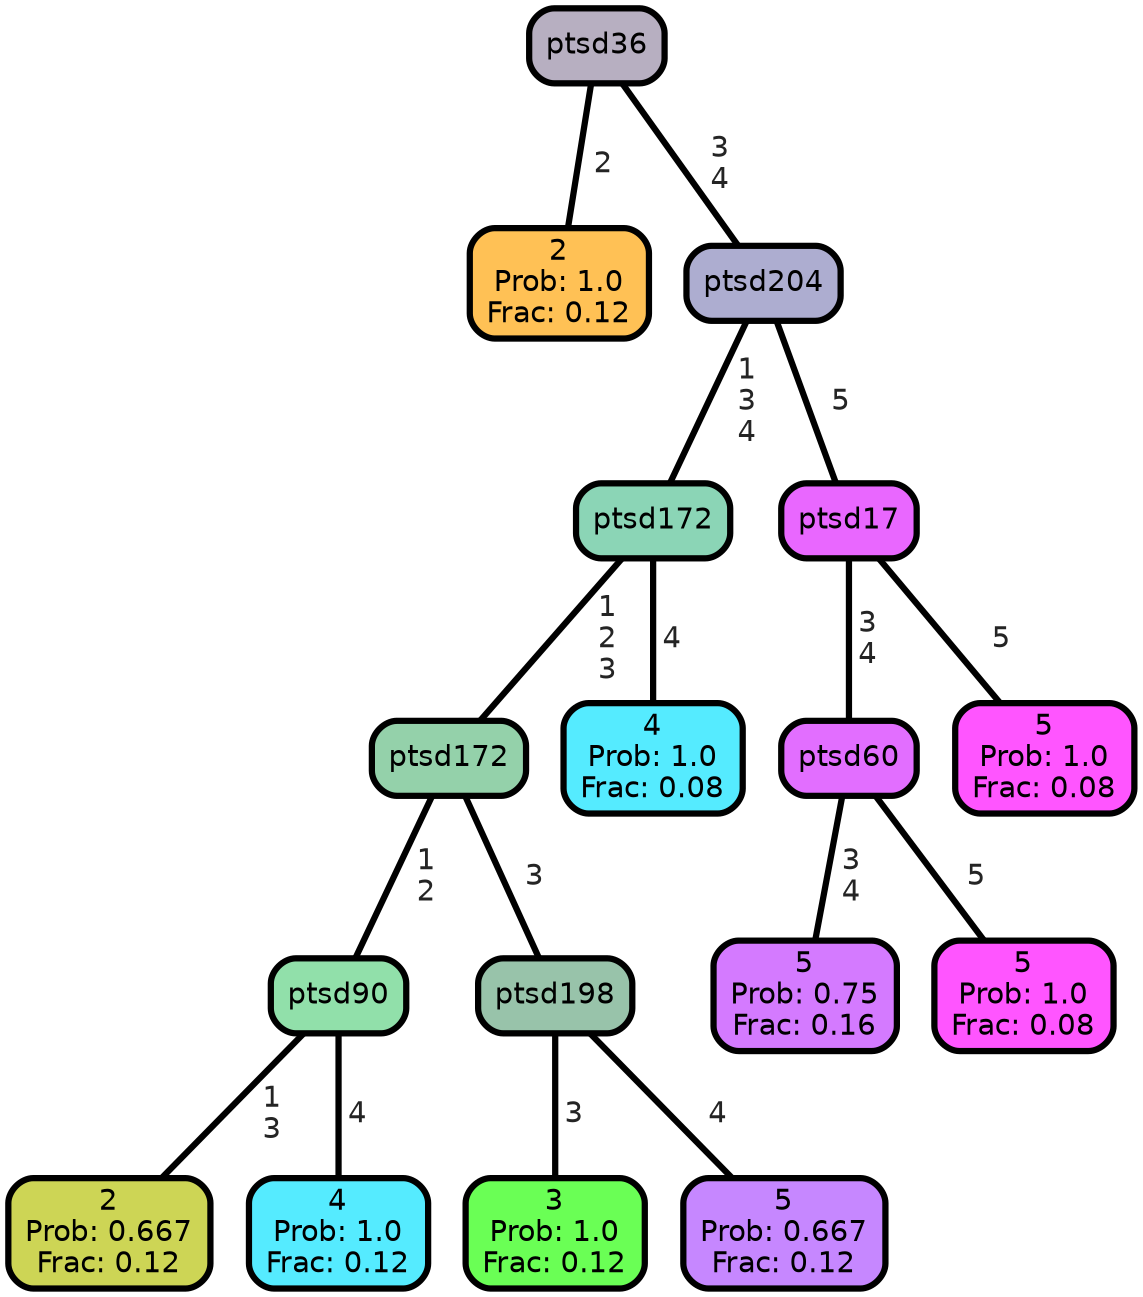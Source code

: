 graph Tree {
node [shape=box, style="filled, rounded",color="black",penwidth="3",fontcolor="black",                 fontname=helvetica] ;
graph [ranksep="0 equally", splines=straight,                 bgcolor=transparent, dpi=200] ;
edge [fontname=helvetica, fontweight=bold,fontcolor=grey14,color=black] ;
0 [label="2
Prob: 1.0
Frac: 0.12", fillcolor="#ffc155"] ;
1 [label="ptsd36", fillcolor="#b7afc1"] ;
2 [label="2
Prob: 0.667
Frac: 0.12", fillcolor="#cdd555"] ;
3 [label="ptsd90", fillcolor="#91e0aa"] ;
4 [label="4
Prob: 1.0
Frac: 0.12", fillcolor="#55ebff"] ;
5 [label="ptsd172", fillcolor="#94d1aa"] ;
6 [label="3
Prob: 1.0
Frac: 0.12", fillcolor="#6aff55"] ;
7 [label="ptsd198", fillcolor="#98c3aa"] ;
8 [label="5
Prob: 0.667
Frac: 0.12", fillcolor="#c687ff"] ;
9 [label="ptsd172", fillcolor="#8bd5b6"] ;
10 [label="4
Prob: 1.0
Frac: 0.08", fillcolor="#55ebff"] ;
11 [label="ptsd204", fillcolor="#adadd0"] ;
12 [label="5
Prob: 0.75
Frac: 0.16", fillcolor="#d47aff"] ;
13 [label="ptsd60", fillcolor="#e26eff"] ;
14 [label="5
Prob: 1.0
Frac: 0.08", fillcolor="#ff55ff"] ;
15 [label="ptsd17", fillcolor="#e967ff"] ;
16 [label="5
Prob: 1.0
Frac: 0.08", fillcolor="#ff55ff"] ;
1 -- 0 [label=" 2",penwidth=3] ;
1 -- 11 [label=" 3\n 4",penwidth=3] ;
3 -- 2 [label=" 1\n 3",penwidth=3] ;
3 -- 4 [label=" 4",penwidth=3] ;
5 -- 3 [label=" 1\n 2",penwidth=3] ;
5 -- 7 [label=" 3",penwidth=3] ;
7 -- 6 [label=" 3",penwidth=3] ;
7 -- 8 [label=" 4",penwidth=3] ;
9 -- 5 [label=" 1\n 2\n 3",penwidth=3] ;
9 -- 10 [label=" 4",penwidth=3] ;
11 -- 9 [label=" 1\n 3\n 4",penwidth=3] ;
11 -- 15 [label=" 5",penwidth=3] ;
13 -- 12 [label=" 3\n 4",penwidth=3] ;
13 -- 14 [label=" 5",penwidth=3] ;
15 -- 13 [label=" 3\n 4",penwidth=3] ;
15 -- 16 [label=" 5",penwidth=3] ;
{rank = same;}}
